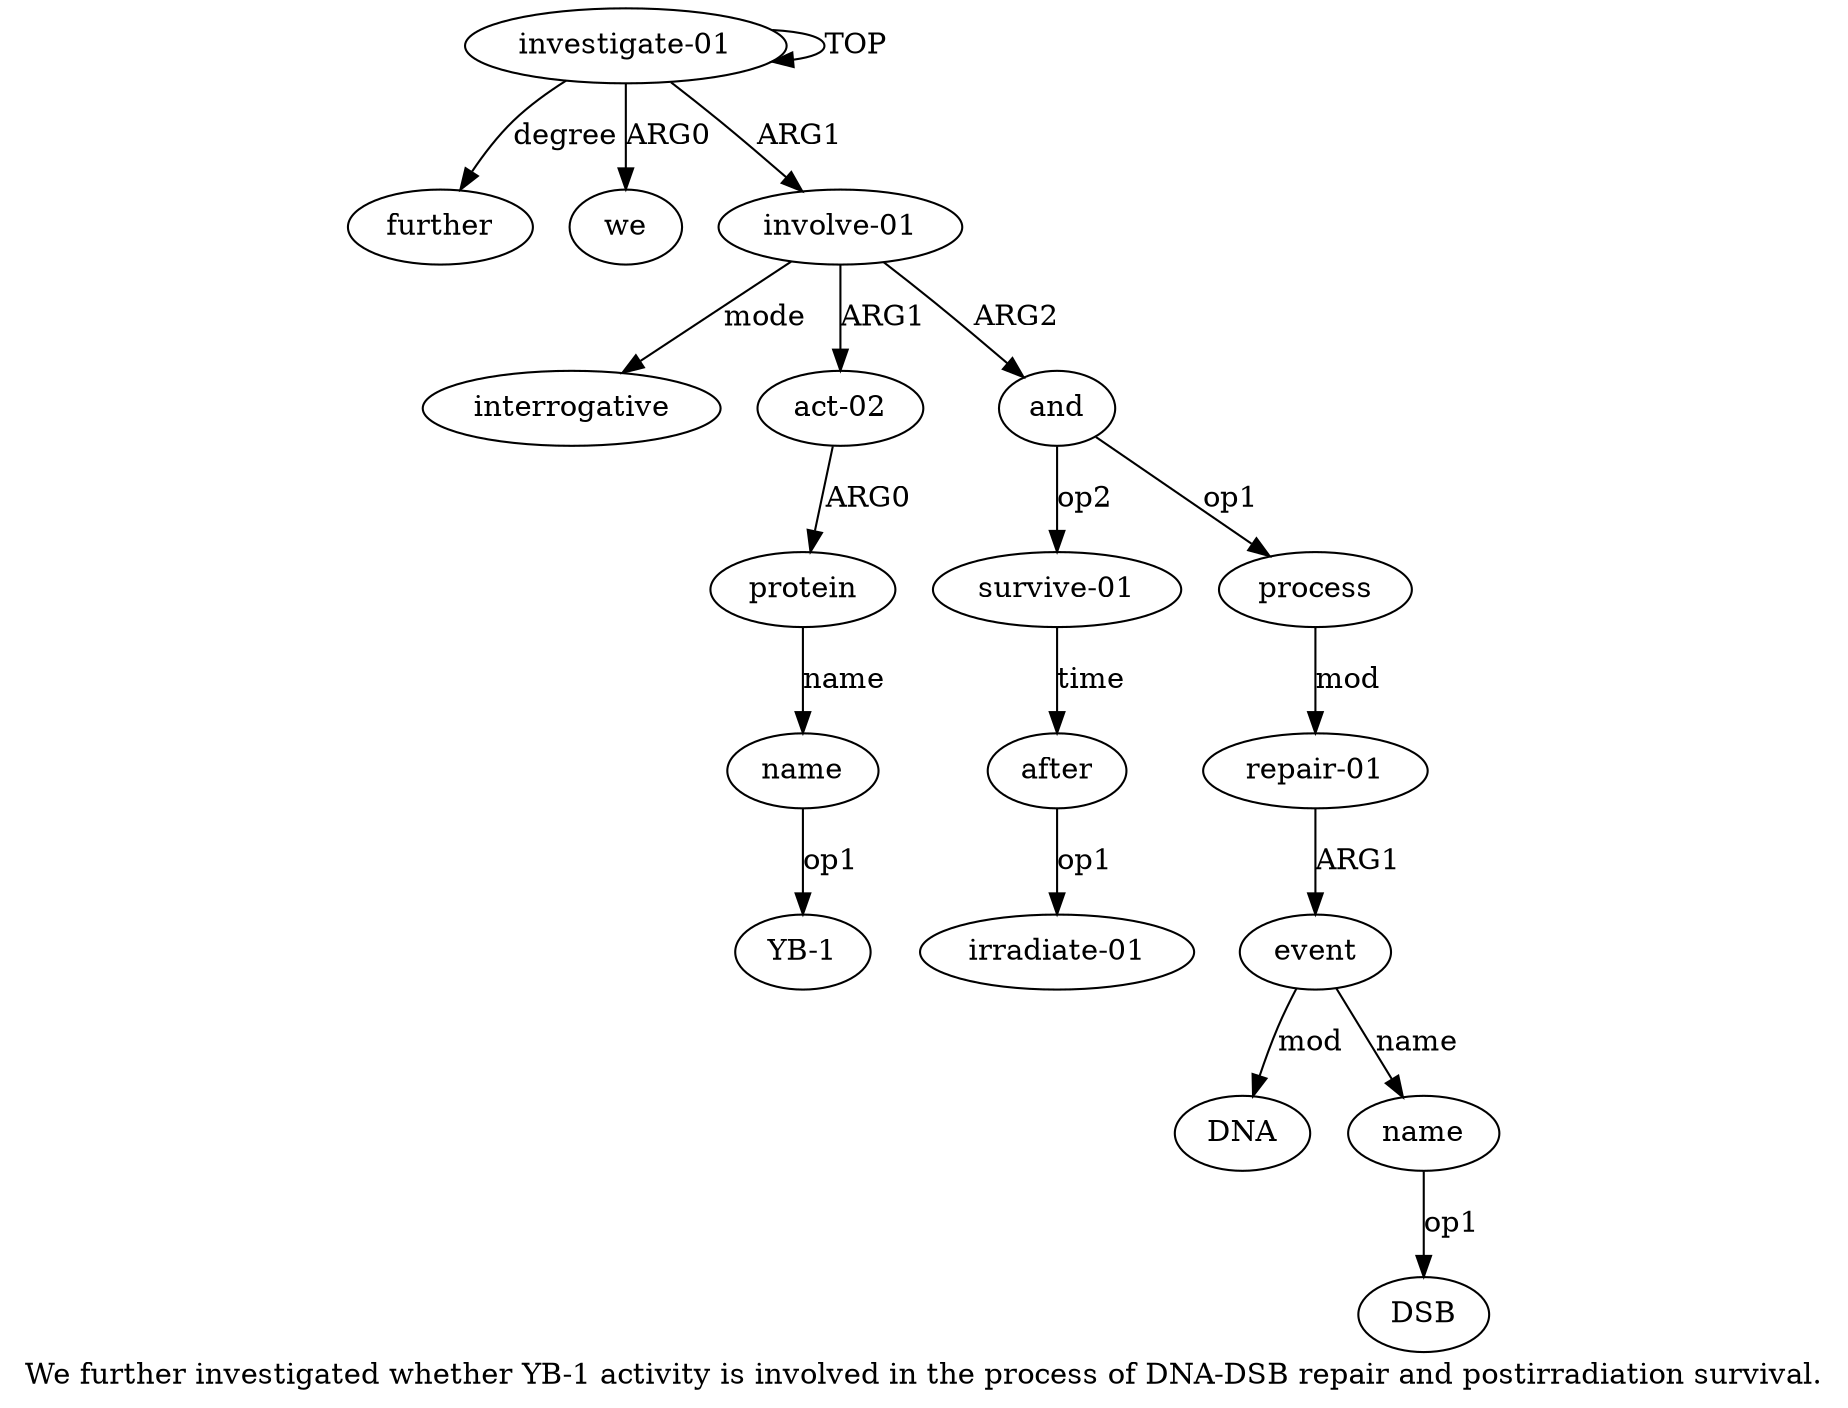 digraph  {
	graph [label="We further investigated whether YB-1 activity is involved in the process of DNA-DSB repair and postirradiation survival."];
	node [label="\N"];
	a15	 [color=black,
		gold_ind=15,
		gold_label=further,
		label=further,
		test_ind=15,
		test_label=further];
	a14	 [color=black,
		gold_ind=14,
		gold_label="irradiate-01",
		label="irradiate-01",
		test_ind=14,
		test_label="irradiate-01"];
	"a2 interrogative"	 [color=black,
		gold_ind=-1,
		gold_label=interrogative,
		label=interrogative,
		test_ind=-1,
		test_label=interrogative];
	a11	 [color=black,
		gold_ind=11,
		gold_label=DNA,
		label=DNA,
		test_ind=11,
		test_label=DNA];
	a10	 [color=black,
		gold_ind=10,
		gold_label=name,
		label=name,
		test_ind=10,
		test_label=name];
	"a10 DSB"	 [color=black,
		gold_ind=-1,
		gold_label=DSB,
		label=DSB,
		test_ind=-1,
		test_label=DSB];
	a10 -> "a10 DSB" [key=0,
	color=black,
	gold_label=op1,
	label=op1,
	test_label=op1];
a13 [color=black,
	gold_ind=13,
	gold_label=after,
	label=after,
	test_ind=13,
	test_label=after];
a13 -> a14 [key=0,
color=black,
gold_label=op1,
label=op1,
test_label=op1];
a12 [color=black,
gold_ind=12,
gold_label="survive-01",
label="survive-01",
test_ind=12,
test_label="survive-01"];
a12 -> a13 [key=0,
color=black,
gold_label=time,
label=time,
test_label=time];
"a5 YB-1" [color=black,
gold_ind=-1,
gold_label="YB-1",
label="YB-1",
test_ind=-1,
test_label="YB-1"];
a1 [color=black,
gold_ind=1,
gold_label=we,
label=we,
test_ind=1,
test_label=we];
a0 [color=black,
gold_ind=0,
gold_label="investigate-01",
label="investigate-01",
test_ind=0,
test_label="investigate-01"];
a0 -> a15 [key=0,
color=black,
gold_label=degree,
label=degree,
test_label=degree];
a0 -> a1 [key=0,
color=black,
gold_label=ARG0,
label=ARG0,
test_label=ARG0];
a0 -> a0 [key=0,
color=black,
gold_label=TOP,
label=TOP,
test_label=TOP];
a2 [color=black,
gold_ind=2,
gold_label="involve-01",
label="involve-01",
test_ind=2,
test_label="involve-01"];
a0 -> a2 [key=0,
color=black,
gold_label=ARG1,
label=ARG1,
test_label=ARG1];
a3 [color=black,
gold_ind=3,
gold_label="act-02",
label="act-02",
test_ind=3,
test_label="act-02"];
a4 [color=black,
gold_ind=4,
gold_label=protein,
label=protein,
test_ind=4,
test_label=protein];
a3 -> a4 [key=0,
color=black,
gold_label=ARG0,
label=ARG0,
test_label=ARG0];
a2 -> "a2 interrogative" [key=0,
color=black,
gold_label=mode,
label=mode,
test_label=mode];
a2 -> a3 [key=0,
color=black,
gold_label=ARG1,
label=ARG1,
test_label=ARG1];
a6 [color=black,
gold_ind=6,
gold_label=and,
label=and,
test_ind=6,
test_label=and];
a2 -> a6 [key=0,
color=black,
gold_label=ARG2,
label=ARG2,
test_label=ARG2];
a5 [color=black,
gold_ind=5,
gold_label=name,
label=name,
test_ind=5,
test_label=name];
a5 -> "a5 YB-1" [key=0,
color=black,
gold_label=op1,
label=op1,
test_label=op1];
a4 -> a5 [key=0,
color=black,
gold_label=name,
label=name,
test_label=name];
a7 [color=black,
gold_ind=7,
gold_label=process,
label=process,
test_ind=7,
test_label=process];
a8 [color=black,
gold_ind=8,
gold_label="repair-01",
label="repair-01",
test_ind=8,
test_label="repair-01"];
a7 -> a8 [key=0,
color=black,
gold_label=mod,
label=mod,
test_label=mod];
a6 -> a12 [key=0,
color=black,
gold_label=op2,
label=op2,
test_label=op2];
a6 -> a7 [key=0,
color=black,
gold_label=op1,
label=op1,
test_label=op1];
a9 [color=black,
gold_ind=9,
gold_label=event,
label=event,
test_ind=9,
test_label=event];
a9 -> a11 [key=0,
color=black,
gold_label=mod,
label=mod,
test_label=mod];
a9 -> a10 [key=0,
color=black,
gold_label=name,
label=name,
test_label=name];
a8 -> a9 [key=0,
color=black,
gold_label=ARG1,
label=ARG1,
test_label=ARG1];
}

